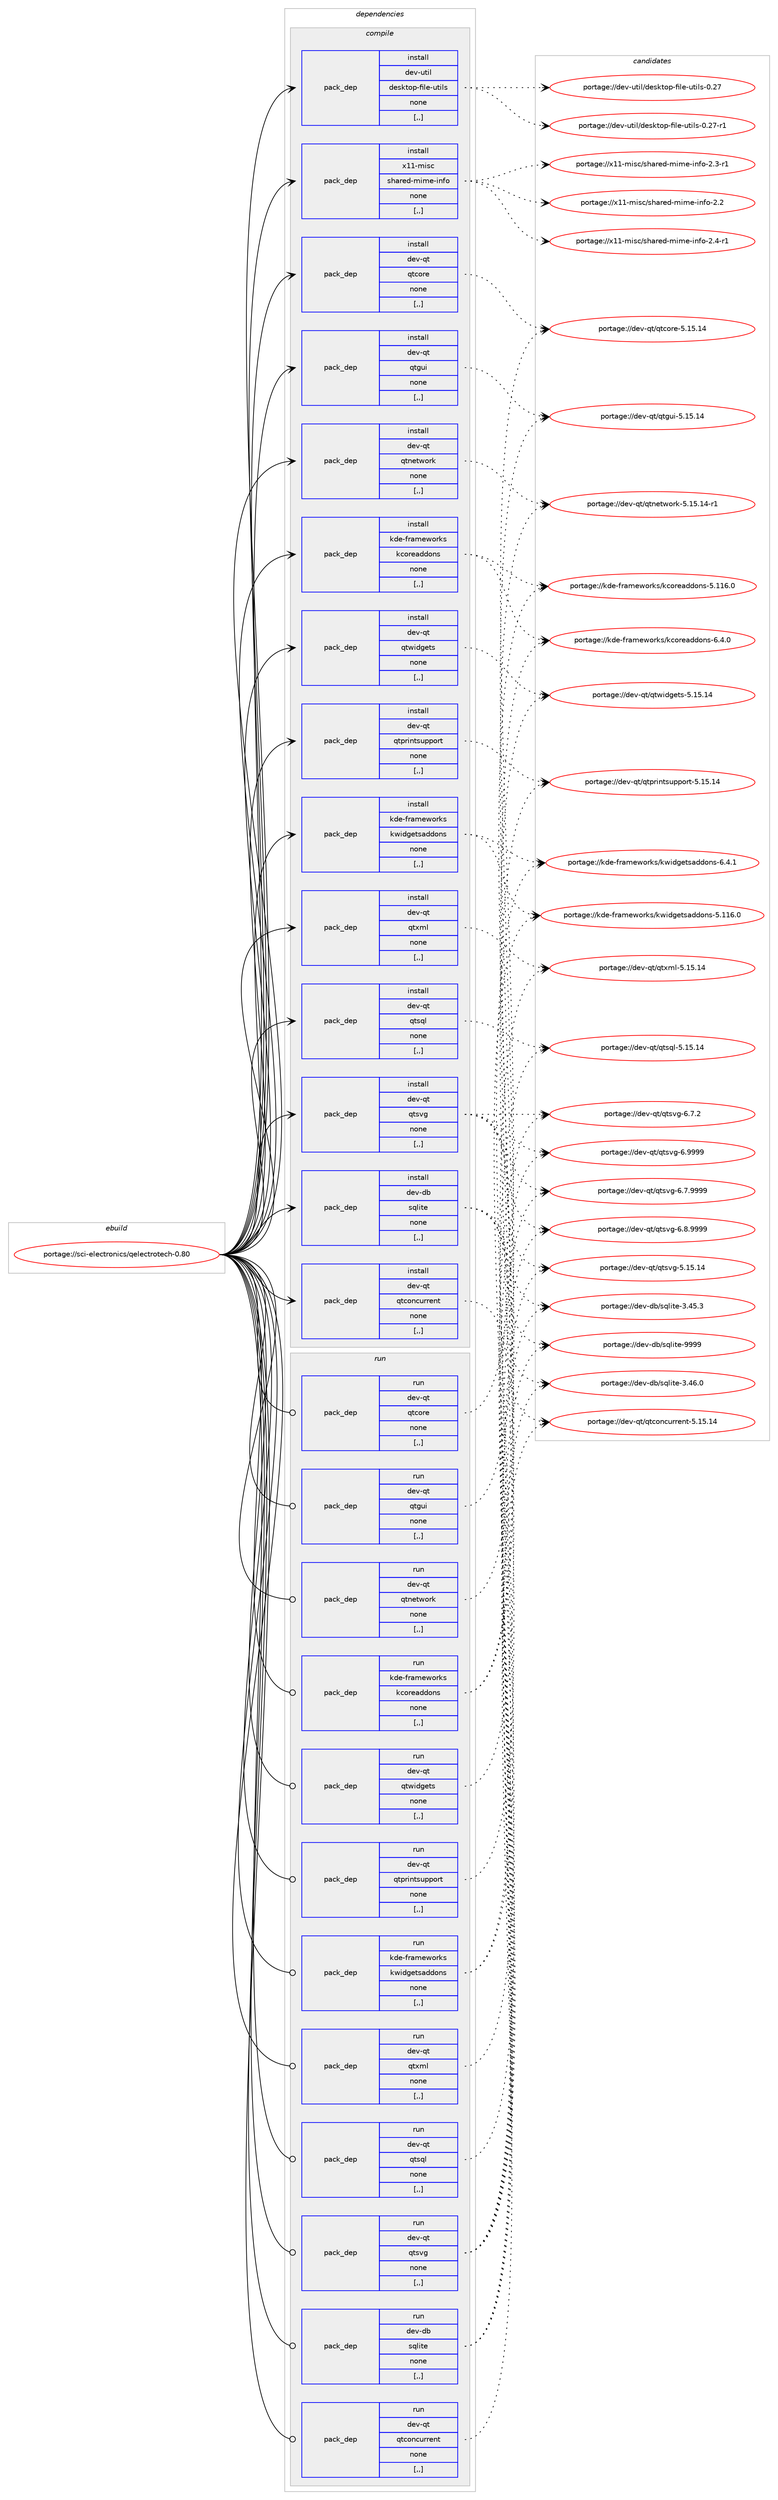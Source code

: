 digraph prolog {

# *************
# Graph options
# *************

newrank=true;
concentrate=true;
compound=true;
graph [rankdir=LR,fontname=Helvetica,fontsize=10,ranksep=1.5];#, ranksep=2.5, nodesep=0.2];
edge  [arrowhead=vee];
node  [fontname=Helvetica,fontsize=10];

# **********
# The ebuild
# **********

subgraph cluster_leftcol {
color=gray;
label=<<i>ebuild</i>>;
id [label="portage://sci-electronics/qelectrotech-0.80", color=red, width=4, href="../sci-electronics/qelectrotech-0.80.svg"];
}

# ****************
# The dependencies
# ****************

subgraph cluster_midcol {
color=gray;
label=<<i>dependencies</i>>;
subgraph cluster_compile {
fillcolor="#eeeeee";
style=filled;
label=<<i>compile</i>>;
subgraph pack288350 {
dependency395752 [label=<<TABLE BORDER="0" CELLBORDER="1" CELLSPACING="0" CELLPADDING="4" WIDTH="220"><TR><TD ROWSPAN="6" CELLPADDING="30">pack_dep</TD></TR><TR><TD WIDTH="110">install</TD></TR><TR><TD>dev-db</TD></TR><TR><TD>sqlite</TD></TR><TR><TD>none</TD></TR><TR><TD>[,,]</TD></TR></TABLE>>, shape=none, color=blue];
}
id:e -> dependency395752:w [weight=20,style="solid",arrowhead="vee"];
subgraph pack288351 {
dependency395753 [label=<<TABLE BORDER="0" CELLBORDER="1" CELLSPACING="0" CELLPADDING="4" WIDTH="220"><TR><TD ROWSPAN="6" CELLPADDING="30">pack_dep</TD></TR><TR><TD WIDTH="110">install</TD></TR><TR><TD>dev-qt</TD></TR><TR><TD>qtconcurrent</TD></TR><TR><TD>none</TD></TR><TR><TD>[,,]</TD></TR></TABLE>>, shape=none, color=blue];
}
id:e -> dependency395753:w [weight=20,style="solid",arrowhead="vee"];
subgraph pack288352 {
dependency395754 [label=<<TABLE BORDER="0" CELLBORDER="1" CELLSPACING="0" CELLPADDING="4" WIDTH="220"><TR><TD ROWSPAN="6" CELLPADDING="30">pack_dep</TD></TR><TR><TD WIDTH="110">install</TD></TR><TR><TD>dev-qt</TD></TR><TR><TD>qtcore</TD></TR><TR><TD>none</TD></TR><TR><TD>[,,]</TD></TR></TABLE>>, shape=none, color=blue];
}
id:e -> dependency395754:w [weight=20,style="solid",arrowhead="vee"];
subgraph pack288353 {
dependency395755 [label=<<TABLE BORDER="0" CELLBORDER="1" CELLSPACING="0" CELLPADDING="4" WIDTH="220"><TR><TD ROWSPAN="6" CELLPADDING="30">pack_dep</TD></TR><TR><TD WIDTH="110">install</TD></TR><TR><TD>dev-qt</TD></TR><TR><TD>qtgui</TD></TR><TR><TD>none</TD></TR><TR><TD>[,,]</TD></TR></TABLE>>, shape=none, color=blue];
}
id:e -> dependency395755:w [weight=20,style="solid",arrowhead="vee"];
subgraph pack288354 {
dependency395756 [label=<<TABLE BORDER="0" CELLBORDER="1" CELLSPACING="0" CELLPADDING="4" WIDTH="220"><TR><TD ROWSPAN="6" CELLPADDING="30">pack_dep</TD></TR><TR><TD WIDTH="110">install</TD></TR><TR><TD>dev-qt</TD></TR><TR><TD>qtnetwork</TD></TR><TR><TD>none</TD></TR><TR><TD>[,,]</TD></TR></TABLE>>, shape=none, color=blue];
}
id:e -> dependency395756:w [weight=20,style="solid",arrowhead="vee"];
subgraph pack288355 {
dependency395757 [label=<<TABLE BORDER="0" CELLBORDER="1" CELLSPACING="0" CELLPADDING="4" WIDTH="220"><TR><TD ROWSPAN="6" CELLPADDING="30">pack_dep</TD></TR><TR><TD WIDTH="110">install</TD></TR><TR><TD>dev-qt</TD></TR><TR><TD>qtprintsupport</TD></TR><TR><TD>none</TD></TR><TR><TD>[,,]</TD></TR></TABLE>>, shape=none, color=blue];
}
id:e -> dependency395757:w [weight=20,style="solid",arrowhead="vee"];
subgraph pack288356 {
dependency395758 [label=<<TABLE BORDER="0" CELLBORDER="1" CELLSPACING="0" CELLPADDING="4" WIDTH="220"><TR><TD ROWSPAN="6" CELLPADDING="30">pack_dep</TD></TR><TR><TD WIDTH="110">install</TD></TR><TR><TD>dev-qt</TD></TR><TR><TD>qtsql</TD></TR><TR><TD>none</TD></TR><TR><TD>[,,]</TD></TR></TABLE>>, shape=none, color=blue];
}
id:e -> dependency395758:w [weight=20,style="solid",arrowhead="vee"];
subgraph pack288357 {
dependency395759 [label=<<TABLE BORDER="0" CELLBORDER="1" CELLSPACING="0" CELLPADDING="4" WIDTH="220"><TR><TD ROWSPAN="6" CELLPADDING="30">pack_dep</TD></TR><TR><TD WIDTH="110">install</TD></TR><TR><TD>dev-qt</TD></TR><TR><TD>qtsvg</TD></TR><TR><TD>none</TD></TR><TR><TD>[,,]</TD></TR></TABLE>>, shape=none, color=blue];
}
id:e -> dependency395759:w [weight=20,style="solid",arrowhead="vee"];
subgraph pack288358 {
dependency395760 [label=<<TABLE BORDER="0" CELLBORDER="1" CELLSPACING="0" CELLPADDING="4" WIDTH="220"><TR><TD ROWSPAN="6" CELLPADDING="30">pack_dep</TD></TR><TR><TD WIDTH="110">install</TD></TR><TR><TD>dev-qt</TD></TR><TR><TD>qtwidgets</TD></TR><TR><TD>none</TD></TR><TR><TD>[,,]</TD></TR></TABLE>>, shape=none, color=blue];
}
id:e -> dependency395760:w [weight=20,style="solid",arrowhead="vee"];
subgraph pack288359 {
dependency395761 [label=<<TABLE BORDER="0" CELLBORDER="1" CELLSPACING="0" CELLPADDING="4" WIDTH="220"><TR><TD ROWSPAN="6" CELLPADDING="30">pack_dep</TD></TR><TR><TD WIDTH="110">install</TD></TR><TR><TD>dev-qt</TD></TR><TR><TD>qtxml</TD></TR><TR><TD>none</TD></TR><TR><TD>[,,]</TD></TR></TABLE>>, shape=none, color=blue];
}
id:e -> dependency395761:w [weight=20,style="solid",arrowhead="vee"];
subgraph pack288360 {
dependency395762 [label=<<TABLE BORDER="0" CELLBORDER="1" CELLSPACING="0" CELLPADDING="4" WIDTH="220"><TR><TD ROWSPAN="6" CELLPADDING="30">pack_dep</TD></TR><TR><TD WIDTH="110">install</TD></TR><TR><TD>dev-util</TD></TR><TR><TD>desktop-file-utils</TD></TR><TR><TD>none</TD></TR><TR><TD>[,,]</TD></TR></TABLE>>, shape=none, color=blue];
}
id:e -> dependency395762:w [weight=20,style="solid",arrowhead="vee"];
subgraph pack288361 {
dependency395763 [label=<<TABLE BORDER="0" CELLBORDER="1" CELLSPACING="0" CELLPADDING="4" WIDTH="220"><TR><TD ROWSPAN="6" CELLPADDING="30">pack_dep</TD></TR><TR><TD WIDTH="110">install</TD></TR><TR><TD>kde-frameworks</TD></TR><TR><TD>kcoreaddons</TD></TR><TR><TD>none</TD></TR><TR><TD>[,,]</TD></TR></TABLE>>, shape=none, color=blue];
}
id:e -> dependency395763:w [weight=20,style="solid",arrowhead="vee"];
subgraph pack288362 {
dependency395764 [label=<<TABLE BORDER="0" CELLBORDER="1" CELLSPACING="0" CELLPADDING="4" WIDTH="220"><TR><TD ROWSPAN="6" CELLPADDING="30">pack_dep</TD></TR><TR><TD WIDTH="110">install</TD></TR><TR><TD>kde-frameworks</TD></TR><TR><TD>kwidgetsaddons</TD></TR><TR><TD>none</TD></TR><TR><TD>[,,]</TD></TR></TABLE>>, shape=none, color=blue];
}
id:e -> dependency395764:w [weight=20,style="solid",arrowhead="vee"];
subgraph pack288363 {
dependency395765 [label=<<TABLE BORDER="0" CELLBORDER="1" CELLSPACING="0" CELLPADDING="4" WIDTH="220"><TR><TD ROWSPAN="6" CELLPADDING="30">pack_dep</TD></TR><TR><TD WIDTH="110">install</TD></TR><TR><TD>x11-misc</TD></TR><TR><TD>shared-mime-info</TD></TR><TR><TD>none</TD></TR><TR><TD>[,,]</TD></TR></TABLE>>, shape=none, color=blue];
}
id:e -> dependency395765:w [weight=20,style="solid",arrowhead="vee"];
}
subgraph cluster_compileandrun {
fillcolor="#eeeeee";
style=filled;
label=<<i>compile and run</i>>;
}
subgraph cluster_run {
fillcolor="#eeeeee";
style=filled;
label=<<i>run</i>>;
subgraph pack288364 {
dependency395766 [label=<<TABLE BORDER="0" CELLBORDER="1" CELLSPACING="0" CELLPADDING="4" WIDTH="220"><TR><TD ROWSPAN="6" CELLPADDING="30">pack_dep</TD></TR><TR><TD WIDTH="110">run</TD></TR><TR><TD>dev-db</TD></TR><TR><TD>sqlite</TD></TR><TR><TD>none</TD></TR><TR><TD>[,,]</TD></TR></TABLE>>, shape=none, color=blue];
}
id:e -> dependency395766:w [weight=20,style="solid",arrowhead="odot"];
subgraph pack288365 {
dependency395767 [label=<<TABLE BORDER="0" CELLBORDER="1" CELLSPACING="0" CELLPADDING="4" WIDTH="220"><TR><TD ROWSPAN="6" CELLPADDING="30">pack_dep</TD></TR><TR><TD WIDTH="110">run</TD></TR><TR><TD>dev-qt</TD></TR><TR><TD>qtconcurrent</TD></TR><TR><TD>none</TD></TR><TR><TD>[,,]</TD></TR></TABLE>>, shape=none, color=blue];
}
id:e -> dependency395767:w [weight=20,style="solid",arrowhead="odot"];
subgraph pack288366 {
dependency395768 [label=<<TABLE BORDER="0" CELLBORDER="1" CELLSPACING="0" CELLPADDING="4" WIDTH="220"><TR><TD ROWSPAN="6" CELLPADDING="30">pack_dep</TD></TR><TR><TD WIDTH="110">run</TD></TR><TR><TD>dev-qt</TD></TR><TR><TD>qtcore</TD></TR><TR><TD>none</TD></TR><TR><TD>[,,]</TD></TR></TABLE>>, shape=none, color=blue];
}
id:e -> dependency395768:w [weight=20,style="solid",arrowhead="odot"];
subgraph pack288367 {
dependency395769 [label=<<TABLE BORDER="0" CELLBORDER="1" CELLSPACING="0" CELLPADDING="4" WIDTH="220"><TR><TD ROWSPAN="6" CELLPADDING="30">pack_dep</TD></TR><TR><TD WIDTH="110">run</TD></TR><TR><TD>dev-qt</TD></TR><TR><TD>qtgui</TD></TR><TR><TD>none</TD></TR><TR><TD>[,,]</TD></TR></TABLE>>, shape=none, color=blue];
}
id:e -> dependency395769:w [weight=20,style="solid",arrowhead="odot"];
subgraph pack288368 {
dependency395770 [label=<<TABLE BORDER="0" CELLBORDER="1" CELLSPACING="0" CELLPADDING="4" WIDTH="220"><TR><TD ROWSPAN="6" CELLPADDING="30">pack_dep</TD></TR><TR><TD WIDTH="110">run</TD></TR><TR><TD>dev-qt</TD></TR><TR><TD>qtnetwork</TD></TR><TR><TD>none</TD></TR><TR><TD>[,,]</TD></TR></TABLE>>, shape=none, color=blue];
}
id:e -> dependency395770:w [weight=20,style="solid",arrowhead="odot"];
subgraph pack288369 {
dependency395771 [label=<<TABLE BORDER="0" CELLBORDER="1" CELLSPACING="0" CELLPADDING="4" WIDTH="220"><TR><TD ROWSPAN="6" CELLPADDING="30">pack_dep</TD></TR><TR><TD WIDTH="110">run</TD></TR><TR><TD>dev-qt</TD></TR><TR><TD>qtprintsupport</TD></TR><TR><TD>none</TD></TR><TR><TD>[,,]</TD></TR></TABLE>>, shape=none, color=blue];
}
id:e -> dependency395771:w [weight=20,style="solid",arrowhead="odot"];
subgraph pack288370 {
dependency395772 [label=<<TABLE BORDER="0" CELLBORDER="1" CELLSPACING="0" CELLPADDING="4" WIDTH="220"><TR><TD ROWSPAN="6" CELLPADDING="30">pack_dep</TD></TR><TR><TD WIDTH="110">run</TD></TR><TR><TD>dev-qt</TD></TR><TR><TD>qtsql</TD></TR><TR><TD>none</TD></TR><TR><TD>[,,]</TD></TR></TABLE>>, shape=none, color=blue];
}
id:e -> dependency395772:w [weight=20,style="solid",arrowhead="odot"];
subgraph pack288371 {
dependency395773 [label=<<TABLE BORDER="0" CELLBORDER="1" CELLSPACING="0" CELLPADDING="4" WIDTH="220"><TR><TD ROWSPAN="6" CELLPADDING="30">pack_dep</TD></TR><TR><TD WIDTH="110">run</TD></TR><TR><TD>dev-qt</TD></TR><TR><TD>qtsvg</TD></TR><TR><TD>none</TD></TR><TR><TD>[,,]</TD></TR></TABLE>>, shape=none, color=blue];
}
id:e -> dependency395773:w [weight=20,style="solid",arrowhead="odot"];
subgraph pack288372 {
dependency395774 [label=<<TABLE BORDER="0" CELLBORDER="1" CELLSPACING="0" CELLPADDING="4" WIDTH="220"><TR><TD ROWSPAN="6" CELLPADDING="30">pack_dep</TD></TR><TR><TD WIDTH="110">run</TD></TR><TR><TD>dev-qt</TD></TR><TR><TD>qtwidgets</TD></TR><TR><TD>none</TD></TR><TR><TD>[,,]</TD></TR></TABLE>>, shape=none, color=blue];
}
id:e -> dependency395774:w [weight=20,style="solid",arrowhead="odot"];
subgraph pack288373 {
dependency395775 [label=<<TABLE BORDER="0" CELLBORDER="1" CELLSPACING="0" CELLPADDING="4" WIDTH="220"><TR><TD ROWSPAN="6" CELLPADDING="30">pack_dep</TD></TR><TR><TD WIDTH="110">run</TD></TR><TR><TD>dev-qt</TD></TR><TR><TD>qtxml</TD></TR><TR><TD>none</TD></TR><TR><TD>[,,]</TD></TR></TABLE>>, shape=none, color=blue];
}
id:e -> dependency395775:w [weight=20,style="solid",arrowhead="odot"];
subgraph pack288374 {
dependency395776 [label=<<TABLE BORDER="0" CELLBORDER="1" CELLSPACING="0" CELLPADDING="4" WIDTH="220"><TR><TD ROWSPAN="6" CELLPADDING="30">pack_dep</TD></TR><TR><TD WIDTH="110">run</TD></TR><TR><TD>kde-frameworks</TD></TR><TR><TD>kcoreaddons</TD></TR><TR><TD>none</TD></TR><TR><TD>[,,]</TD></TR></TABLE>>, shape=none, color=blue];
}
id:e -> dependency395776:w [weight=20,style="solid",arrowhead="odot"];
subgraph pack288375 {
dependency395777 [label=<<TABLE BORDER="0" CELLBORDER="1" CELLSPACING="0" CELLPADDING="4" WIDTH="220"><TR><TD ROWSPAN="6" CELLPADDING="30">pack_dep</TD></TR><TR><TD WIDTH="110">run</TD></TR><TR><TD>kde-frameworks</TD></TR><TR><TD>kwidgetsaddons</TD></TR><TR><TD>none</TD></TR><TR><TD>[,,]</TD></TR></TABLE>>, shape=none, color=blue];
}
id:e -> dependency395777:w [weight=20,style="solid",arrowhead="odot"];
}
}

# **************
# The candidates
# **************

subgraph cluster_choices {
rank=same;
color=gray;
label=<<i>candidates</i>>;

subgraph choice288350 {
color=black;
nodesep=1;
choice1001011184510098471151131081051161014557575757 [label="portage://dev-db/sqlite-9999", color=red, width=4,href="../dev-db/sqlite-9999.svg"];
choice10010111845100984711511310810511610145514652544648 [label="portage://dev-db/sqlite-3.46.0", color=red, width=4,href="../dev-db/sqlite-3.46.0.svg"];
choice10010111845100984711511310810511610145514652534651 [label="portage://dev-db/sqlite-3.45.3", color=red, width=4,href="../dev-db/sqlite-3.45.3.svg"];
dependency395752:e -> choice1001011184510098471151131081051161014557575757:w [style=dotted,weight="100"];
dependency395752:e -> choice10010111845100984711511310810511610145514652544648:w [style=dotted,weight="100"];
dependency395752:e -> choice10010111845100984711511310810511610145514652534651:w [style=dotted,weight="100"];
}
subgraph choice288351 {
color=black;
nodesep=1;
choice100101118451131164711311699111110991171141141011101164553464953464952 [label="portage://dev-qt/qtconcurrent-5.15.14", color=red, width=4,href="../dev-qt/qtconcurrent-5.15.14.svg"];
dependency395753:e -> choice100101118451131164711311699111110991171141141011101164553464953464952:w [style=dotted,weight="100"];
}
subgraph choice288352 {
color=black;
nodesep=1;
choice1001011184511311647113116991111141014553464953464952 [label="portage://dev-qt/qtcore-5.15.14", color=red, width=4,href="../dev-qt/qtcore-5.15.14.svg"];
dependency395754:e -> choice1001011184511311647113116991111141014553464953464952:w [style=dotted,weight="100"];
}
subgraph choice288353 {
color=black;
nodesep=1;
choice10010111845113116471131161031171054553464953464952 [label="portage://dev-qt/qtgui-5.15.14", color=red, width=4,href="../dev-qt/qtgui-5.15.14.svg"];
dependency395755:e -> choice10010111845113116471131161031171054553464953464952:w [style=dotted,weight="100"];
}
subgraph choice288354 {
color=black;
nodesep=1;
choice100101118451131164711311611010111611911111410745534649534649524511449 [label="portage://dev-qt/qtnetwork-5.15.14-r1", color=red, width=4,href="../dev-qt/qtnetwork-5.15.14-r1.svg"];
dependency395756:e -> choice100101118451131164711311611010111611911111410745534649534649524511449:w [style=dotted,weight="100"];
}
subgraph choice288355 {
color=black;
nodesep=1;
choice10010111845113116471131161121141051101161151171121121111141164553464953464952 [label="portage://dev-qt/qtprintsupport-5.15.14", color=red, width=4,href="../dev-qt/qtprintsupport-5.15.14.svg"];
dependency395757:e -> choice10010111845113116471131161121141051101161151171121121111141164553464953464952:w [style=dotted,weight="100"];
}
subgraph choice288356 {
color=black;
nodesep=1;
choice10010111845113116471131161151131084553464953464952 [label="portage://dev-qt/qtsql-5.15.14", color=red, width=4,href="../dev-qt/qtsql-5.15.14.svg"];
dependency395758:e -> choice10010111845113116471131161151131084553464953464952:w [style=dotted,weight="100"];
}
subgraph choice288357 {
color=black;
nodesep=1;
choice100101118451131164711311611511810345544657575757 [label="portage://dev-qt/qtsvg-6.9999", color=red, width=4,href="../dev-qt/qtsvg-6.9999.svg"];
choice1001011184511311647113116115118103455446564657575757 [label="portage://dev-qt/qtsvg-6.8.9999", color=red, width=4,href="../dev-qt/qtsvg-6.8.9999.svg"];
choice1001011184511311647113116115118103455446554657575757 [label="portage://dev-qt/qtsvg-6.7.9999", color=red, width=4,href="../dev-qt/qtsvg-6.7.9999.svg"];
choice1001011184511311647113116115118103455446554650 [label="portage://dev-qt/qtsvg-6.7.2", color=red, width=4,href="../dev-qt/qtsvg-6.7.2.svg"];
choice10010111845113116471131161151181034553464953464952 [label="portage://dev-qt/qtsvg-5.15.14", color=red, width=4,href="../dev-qt/qtsvg-5.15.14.svg"];
dependency395759:e -> choice100101118451131164711311611511810345544657575757:w [style=dotted,weight="100"];
dependency395759:e -> choice1001011184511311647113116115118103455446564657575757:w [style=dotted,weight="100"];
dependency395759:e -> choice1001011184511311647113116115118103455446554657575757:w [style=dotted,weight="100"];
dependency395759:e -> choice1001011184511311647113116115118103455446554650:w [style=dotted,weight="100"];
dependency395759:e -> choice10010111845113116471131161151181034553464953464952:w [style=dotted,weight="100"];
}
subgraph choice288358 {
color=black;
nodesep=1;
choice10010111845113116471131161191051001031011161154553464953464952 [label="portage://dev-qt/qtwidgets-5.15.14", color=red, width=4,href="../dev-qt/qtwidgets-5.15.14.svg"];
dependency395760:e -> choice10010111845113116471131161191051001031011161154553464953464952:w [style=dotted,weight="100"];
}
subgraph choice288359 {
color=black;
nodesep=1;
choice10010111845113116471131161201091084553464953464952 [label="portage://dev-qt/qtxml-5.15.14", color=red, width=4,href="../dev-qt/qtxml-5.15.14.svg"];
dependency395761:e -> choice10010111845113116471131161201091084553464953464952:w [style=dotted,weight="100"];
}
subgraph choice288360 {
color=black;
nodesep=1;
choice1001011184511711610510847100101115107116111112451021051081014511711610510811545484650554511449 [label="portage://dev-util/desktop-file-utils-0.27-r1", color=red, width=4,href="../dev-util/desktop-file-utils-0.27-r1.svg"];
choice100101118451171161051084710010111510711611111245102105108101451171161051081154548465055 [label="portage://dev-util/desktop-file-utils-0.27", color=red, width=4,href="../dev-util/desktop-file-utils-0.27.svg"];
dependency395762:e -> choice1001011184511711610510847100101115107116111112451021051081014511711610510811545484650554511449:w [style=dotted,weight="100"];
dependency395762:e -> choice100101118451171161051084710010111510711611111245102105108101451171161051081154548465055:w [style=dotted,weight="100"];
}
subgraph choice288361 {
color=black;
nodesep=1;
choice1071001014510211497109101119111114107115471079911111410197100100111110115455446524648 [label="portage://kde-frameworks/kcoreaddons-6.4.0", color=red, width=4,href="../kde-frameworks/kcoreaddons-6.4.0.svg"];
choice10710010145102114971091011191111141071154710799111114101971001001111101154553464949544648 [label="portage://kde-frameworks/kcoreaddons-5.116.0", color=red, width=4,href="../kde-frameworks/kcoreaddons-5.116.0.svg"];
dependency395763:e -> choice1071001014510211497109101119111114107115471079911111410197100100111110115455446524648:w [style=dotted,weight="100"];
dependency395763:e -> choice10710010145102114971091011191111141071154710799111114101971001001111101154553464949544648:w [style=dotted,weight="100"];
}
subgraph choice288362 {
color=black;
nodesep=1;
choice10710010145102114971091011191111141071154710711910510010310111611597100100111110115455446524649 [label="portage://kde-frameworks/kwidgetsaddons-6.4.1", color=red, width=4,href="../kde-frameworks/kwidgetsaddons-6.4.1.svg"];
choice107100101451021149710910111911111410711547107119105100103101116115971001001111101154553464949544648 [label="portage://kde-frameworks/kwidgetsaddons-5.116.0", color=red, width=4,href="../kde-frameworks/kwidgetsaddons-5.116.0.svg"];
dependency395764:e -> choice10710010145102114971091011191111141071154710711910510010310111611597100100111110115455446524649:w [style=dotted,weight="100"];
dependency395764:e -> choice107100101451021149710910111911111410711547107119105100103101116115971001001111101154553464949544648:w [style=dotted,weight="100"];
}
subgraph choice288363 {
color=black;
nodesep=1;
choice1204949451091051159947115104971141011004510910510910145105110102111455046524511449 [label="portage://x11-misc/shared-mime-info-2.4-r1", color=red, width=4,href="../x11-misc/shared-mime-info-2.4-r1.svg"];
choice1204949451091051159947115104971141011004510910510910145105110102111455046514511449 [label="portage://x11-misc/shared-mime-info-2.3-r1", color=red, width=4,href="../x11-misc/shared-mime-info-2.3-r1.svg"];
choice120494945109105115994711510497114101100451091051091014510511010211145504650 [label="portage://x11-misc/shared-mime-info-2.2", color=red, width=4,href="../x11-misc/shared-mime-info-2.2.svg"];
dependency395765:e -> choice1204949451091051159947115104971141011004510910510910145105110102111455046524511449:w [style=dotted,weight="100"];
dependency395765:e -> choice1204949451091051159947115104971141011004510910510910145105110102111455046514511449:w [style=dotted,weight="100"];
dependency395765:e -> choice120494945109105115994711510497114101100451091051091014510511010211145504650:w [style=dotted,weight="100"];
}
subgraph choice288364 {
color=black;
nodesep=1;
choice1001011184510098471151131081051161014557575757 [label="portage://dev-db/sqlite-9999", color=red, width=4,href="../dev-db/sqlite-9999.svg"];
choice10010111845100984711511310810511610145514652544648 [label="portage://dev-db/sqlite-3.46.0", color=red, width=4,href="../dev-db/sqlite-3.46.0.svg"];
choice10010111845100984711511310810511610145514652534651 [label="portage://dev-db/sqlite-3.45.3", color=red, width=4,href="../dev-db/sqlite-3.45.3.svg"];
dependency395766:e -> choice1001011184510098471151131081051161014557575757:w [style=dotted,weight="100"];
dependency395766:e -> choice10010111845100984711511310810511610145514652544648:w [style=dotted,weight="100"];
dependency395766:e -> choice10010111845100984711511310810511610145514652534651:w [style=dotted,weight="100"];
}
subgraph choice288365 {
color=black;
nodesep=1;
choice100101118451131164711311699111110991171141141011101164553464953464952 [label="portage://dev-qt/qtconcurrent-5.15.14", color=red, width=4,href="../dev-qt/qtconcurrent-5.15.14.svg"];
dependency395767:e -> choice100101118451131164711311699111110991171141141011101164553464953464952:w [style=dotted,weight="100"];
}
subgraph choice288366 {
color=black;
nodesep=1;
choice1001011184511311647113116991111141014553464953464952 [label="portage://dev-qt/qtcore-5.15.14", color=red, width=4,href="../dev-qt/qtcore-5.15.14.svg"];
dependency395768:e -> choice1001011184511311647113116991111141014553464953464952:w [style=dotted,weight="100"];
}
subgraph choice288367 {
color=black;
nodesep=1;
choice10010111845113116471131161031171054553464953464952 [label="portage://dev-qt/qtgui-5.15.14", color=red, width=4,href="../dev-qt/qtgui-5.15.14.svg"];
dependency395769:e -> choice10010111845113116471131161031171054553464953464952:w [style=dotted,weight="100"];
}
subgraph choice288368 {
color=black;
nodesep=1;
choice100101118451131164711311611010111611911111410745534649534649524511449 [label="portage://dev-qt/qtnetwork-5.15.14-r1", color=red, width=4,href="../dev-qt/qtnetwork-5.15.14-r1.svg"];
dependency395770:e -> choice100101118451131164711311611010111611911111410745534649534649524511449:w [style=dotted,weight="100"];
}
subgraph choice288369 {
color=black;
nodesep=1;
choice10010111845113116471131161121141051101161151171121121111141164553464953464952 [label="portage://dev-qt/qtprintsupport-5.15.14", color=red, width=4,href="../dev-qt/qtprintsupport-5.15.14.svg"];
dependency395771:e -> choice10010111845113116471131161121141051101161151171121121111141164553464953464952:w [style=dotted,weight="100"];
}
subgraph choice288370 {
color=black;
nodesep=1;
choice10010111845113116471131161151131084553464953464952 [label="portage://dev-qt/qtsql-5.15.14", color=red, width=4,href="../dev-qt/qtsql-5.15.14.svg"];
dependency395772:e -> choice10010111845113116471131161151131084553464953464952:w [style=dotted,weight="100"];
}
subgraph choice288371 {
color=black;
nodesep=1;
choice100101118451131164711311611511810345544657575757 [label="portage://dev-qt/qtsvg-6.9999", color=red, width=4,href="../dev-qt/qtsvg-6.9999.svg"];
choice1001011184511311647113116115118103455446564657575757 [label="portage://dev-qt/qtsvg-6.8.9999", color=red, width=4,href="../dev-qt/qtsvg-6.8.9999.svg"];
choice1001011184511311647113116115118103455446554657575757 [label="portage://dev-qt/qtsvg-6.7.9999", color=red, width=4,href="../dev-qt/qtsvg-6.7.9999.svg"];
choice1001011184511311647113116115118103455446554650 [label="portage://dev-qt/qtsvg-6.7.2", color=red, width=4,href="../dev-qt/qtsvg-6.7.2.svg"];
choice10010111845113116471131161151181034553464953464952 [label="portage://dev-qt/qtsvg-5.15.14", color=red, width=4,href="../dev-qt/qtsvg-5.15.14.svg"];
dependency395773:e -> choice100101118451131164711311611511810345544657575757:w [style=dotted,weight="100"];
dependency395773:e -> choice1001011184511311647113116115118103455446564657575757:w [style=dotted,weight="100"];
dependency395773:e -> choice1001011184511311647113116115118103455446554657575757:w [style=dotted,weight="100"];
dependency395773:e -> choice1001011184511311647113116115118103455446554650:w [style=dotted,weight="100"];
dependency395773:e -> choice10010111845113116471131161151181034553464953464952:w [style=dotted,weight="100"];
}
subgraph choice288372 {
color=black;
nodesep=1;
choice10010111845113116471131161191051001031011161154553464953464952 [label="portage://dev-qt/qtwidgets-5.15.14", color=red, width=4,href="../dev-qt/qtwidgets-5.15.14.svg"];
dependency395774:e -> choice10010111845113116471131161191051001031011161154553464953464952:w [style=dotted,weight="100"];
}
subgraph choice288373 {
color=black;
nodesep=1;
choice10010111845113116471131161201091084553464953464952 [label="portage://dev-qt/qtxml-5.15.14", color=red, width=4,href="../dev-qt/qtxml-5.15.14.svg"];
dependency395775:e -> choice10010111845113116471131161201091084553464953464952:w [style=dotted,weight="100"];
}
subgraph choice288374 {
color=black;
nodesep=1;
choice1071001014510211497109101119111114107115471079911111410197100100111110115455446524648 [label="portage://kde-frameworks/kcoreaddons-6.4.0", color=red, width=4,href="../kde-frameworks/kcoreaddons-6.4.0.svg"];
choice10710010145102114971091011191111141071154710799111114101971001001111101154553464949544648 [label="portage://kde-frameworks/kcoreaddons-5.116.0", color=red, width=4,href="../kde-frameworks/kcoreaddons-5.116.0.svg"];
dependency395776:e -> choice1071001014510211497109101119111114107115471079911111410197100100111110115455446524648:w [style=dotted,weight="100"];
dependency395776:e -> choice10710010145102114971091011191111141071154710799111114101971001001111101154553464949544648:w [style=dotted,weight="100"];
}
subgraph choice288375 {
color=black;
nodesep=1;
choice10710010145102114971091011191111141071154710711910510010310111611597100100111110115455446524649 [label="portage://kde-frameworks/kwidgetsaddons-6.4.1", color=red, width=4,href="../kde-frameworks/kwidgetsaddons-6.4.1.svg"];
choice107100101451021149710910111911111410711547107119105100103101116115971001001111101154553464949544648 [label="portage://kde-frameworks/kwidgetsaddons-5.116.0", color=red, width=4,href="../kde-frameworks/kwidgetsaddons-5.116.0.svg"];
dependency395777:e -> choice10710010145102114971091011191111141071154710711910510010310111611597100100111110115455446524649:w [style=dotted,weight="100"];
dependency395777:e -> choice107100101451021149710910111911111410711547107119105100103101116115971001001111101154553464949544648:w [style=dotted,weight="100"];
}
}

}
